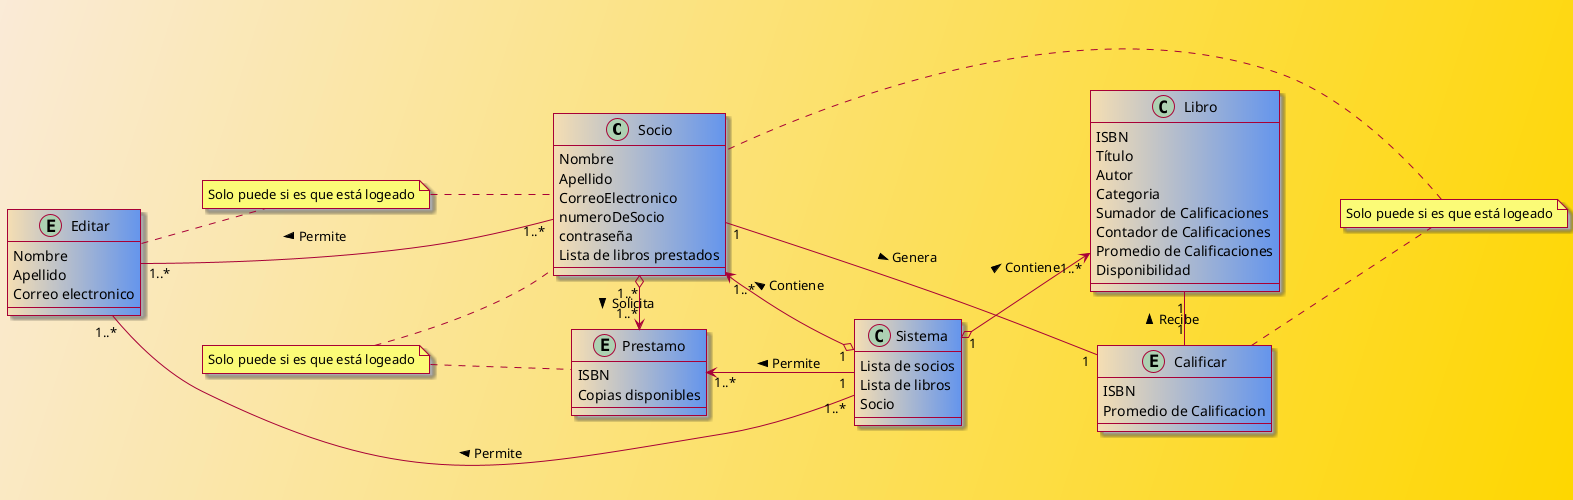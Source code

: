 @startuml
left to right direction
skin rose
skinparam backgroundcolor AntiqueWhite/Gold
skinparam classBackgroundColor Wheat|CornflowerBlue

class Socio{
    Nombre
    Apellido
    CorreoElectronico
    numeroDeSocio
    contraseña
    Lista de libros prestados
}

class Libro {
    ISBN
    Título
    Autor
    Categoria
    Sumador de Calificaciones
    Contador de Calificaciones
    Promedio de Calificaciones
    Disponibilidad
}

class Sistema{
    Lista de socios
    Lista de libros
    Socio
}

entity Prestamo{
    ISBN
    Copias disponibles
}

entity Editar{
    Nombre
    Apellido
    Correo electronico
}

entity Calificar{
    ISBN
    Promedio de Calificacion
}

Sistema "1" o-up-> "1..*" Socio : Contiene >
Sistema "1" o-down-> "1..*" Libro : Contiene >
Sistema "1" -up-> "1..*" Prestamo : Permite >
note "Solo puede si es que está logeado" as N3
Prestamo .up. N3
N3 .. Socio
Socio "1..*" o-> "1..*" Prestamo : Solicita >
note "Solo puede si es que está logeado" as N1
Editar .down. N1
N1 .down. Socio
Sistema "1..*" -- "1..*" Editar : Permite >
Socio "1..*" -up- "1..*" Editar : Permite >
Libro "1" -right- "1" Calificar : Recibe <
note "Solo puede si es que está logeado" as N2
Calificar .down. N2
N2 .down. Socio
Socio "1" -- "1" Calificar : Genera >

@enduml
